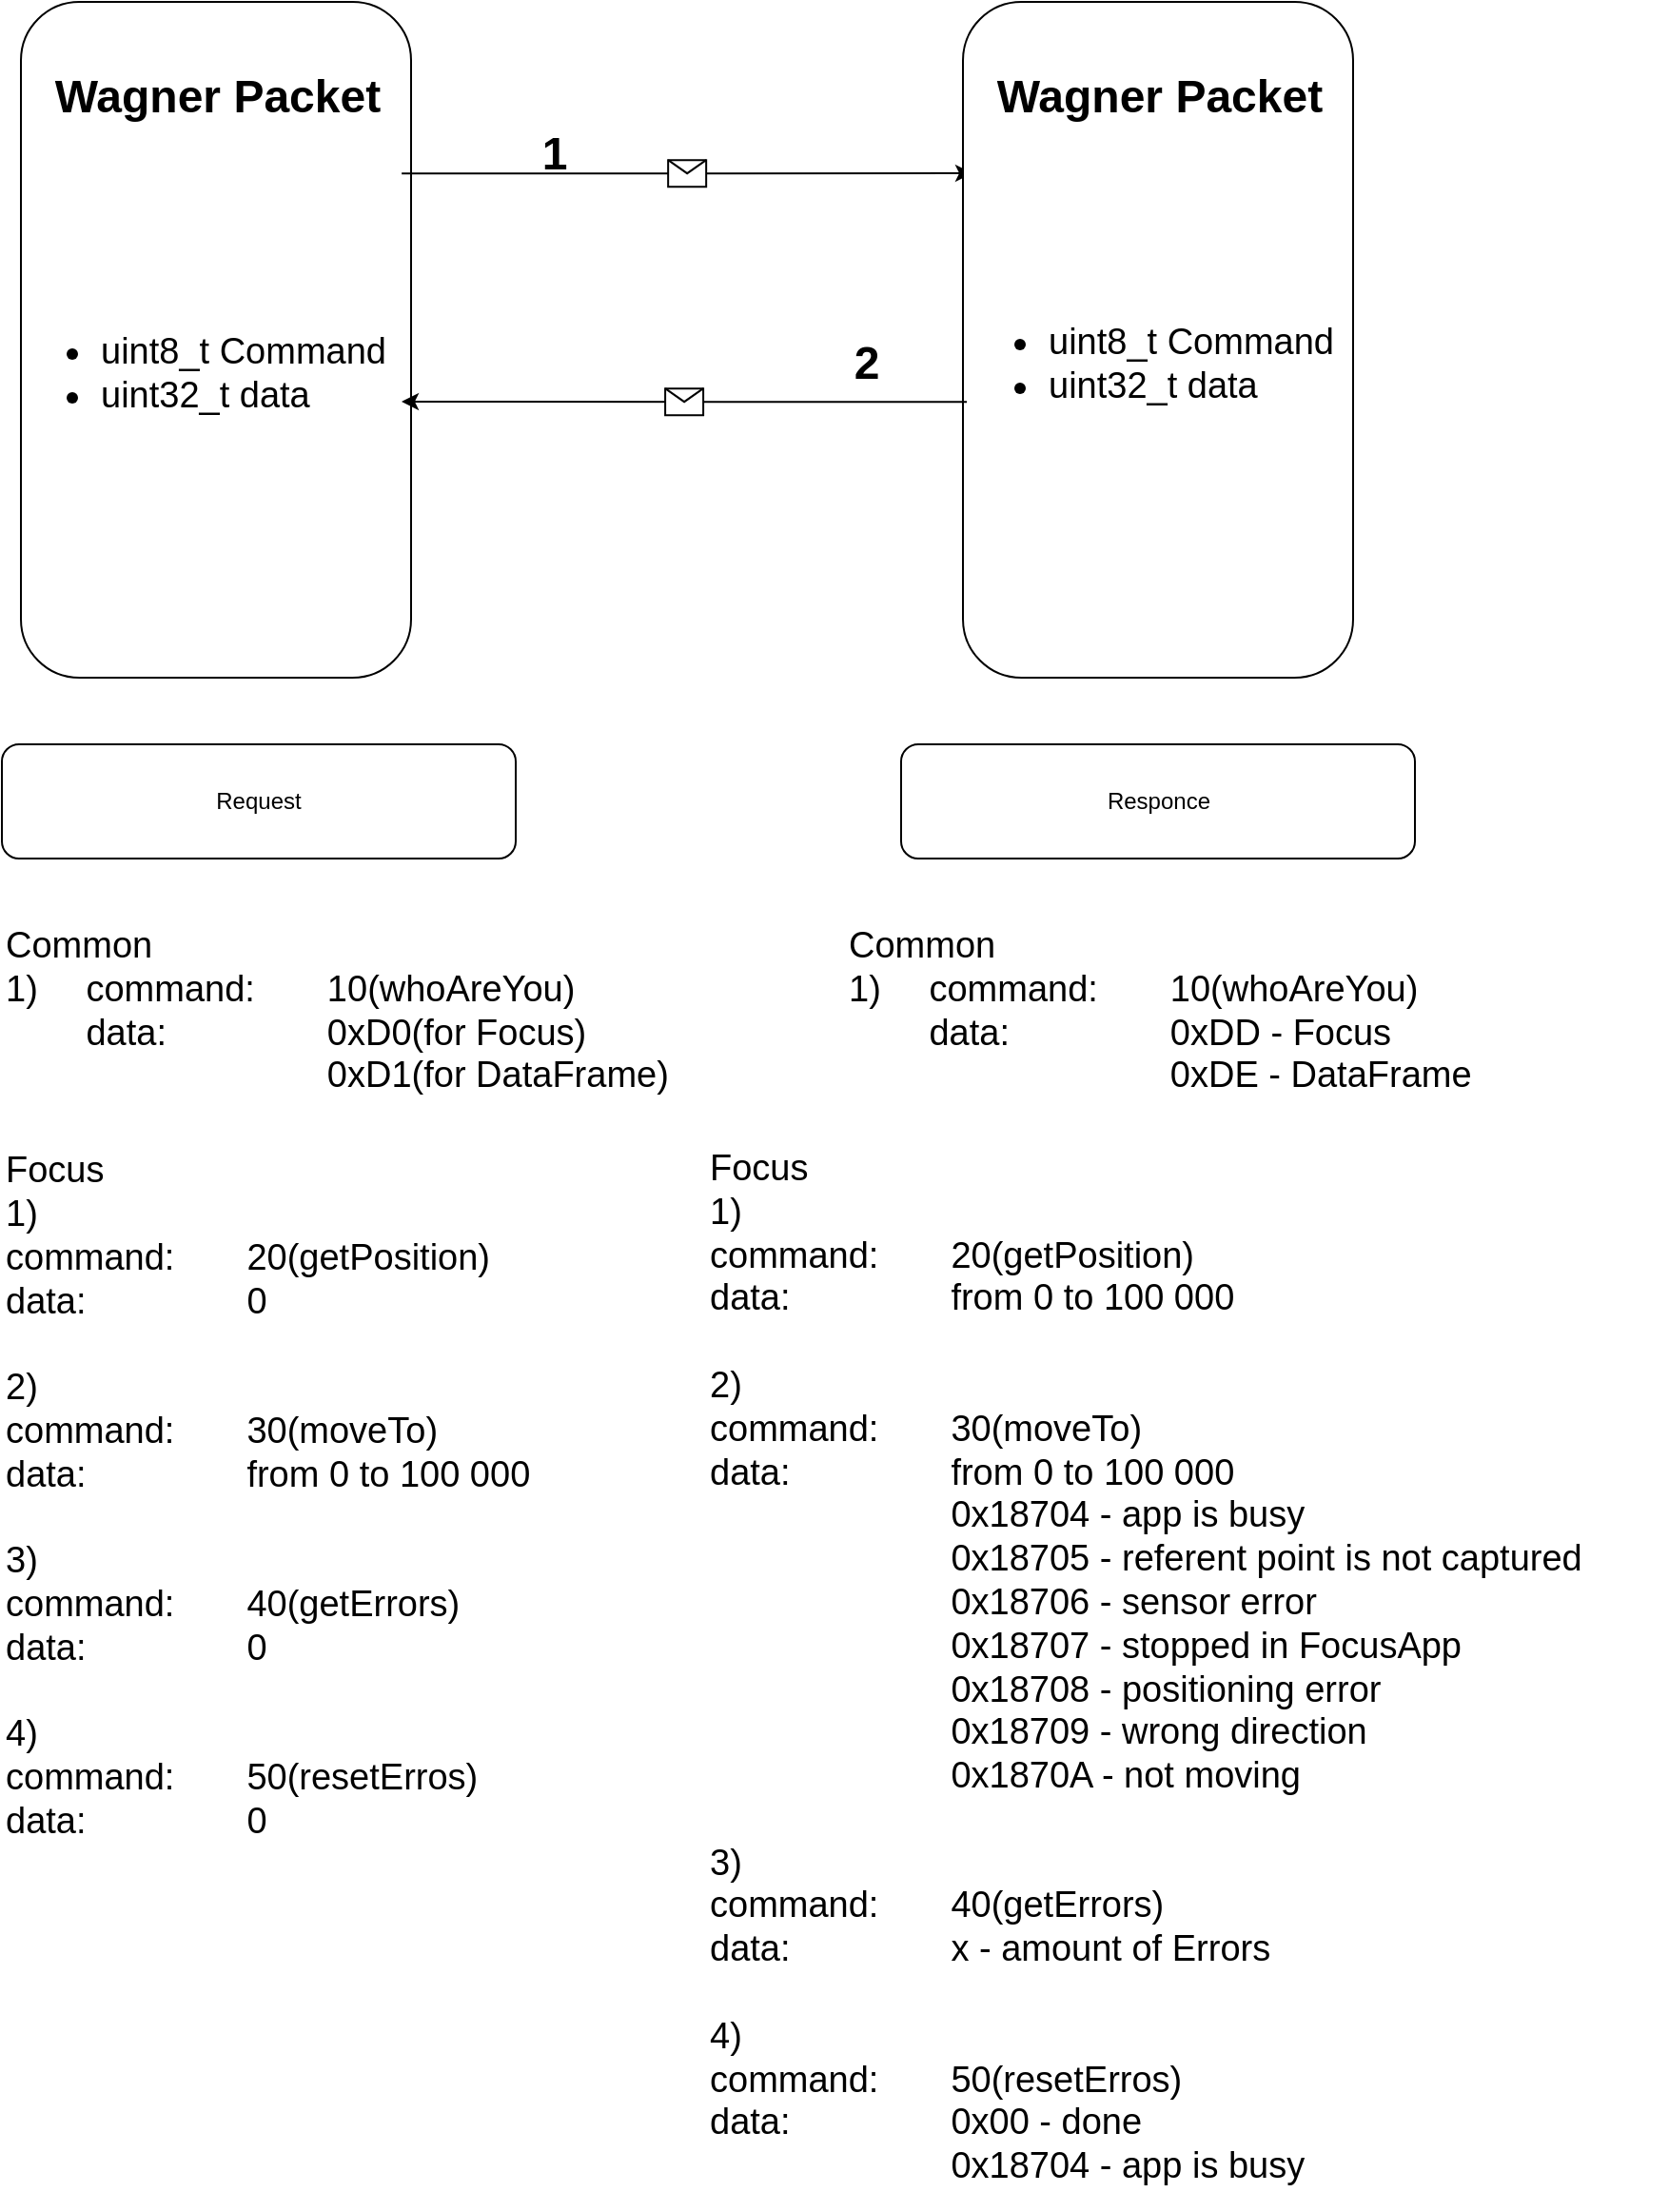 <mxfile version="20.0.4" type="device"><diagram id="oiTlF44VMMRqDAOofuqA" name="Page-1"><mxGraphModel dx="1247" dy="706" grid="1" gridSize="10" guides="1" tooltips="1" connect="1" arrows="1" fold="1" page="1" pageScale="1" pageWidth="827" pageHeight="1169" math="0" shadow="0"><root><mxCell id="0"/><mxCell id="1" parent="0"/><mxCell id="ZElLYo4zLrctBlLrPgaS-2" value="" style="rounded=1;whiteSpace=wrap;html=1;fontFamily=Helvetica;rotation=90;" parent="1" vertex="1"><mxGeometry x="-55" y="105" width="355" height="205" as="geometry"/></mxCell><mxCell id="ZElLYo4zLrctBlLrPgaS-3" value="" style="endArrow=classic;html=1;rounded=0;fontFamily=Helvetica;exitX=0.254;exitY=0.024;exitDx=0;exitDy=0;exitPerimeter=0;" parent="1" source="ZElLYo4zLrctBlLrPgaS-2" edge="1"><mxGeometry relative="1" as="geometry"><mxPoint x="230" y="120" as="sourcePoint"/><mxPoint x="520" y="120" as="targetPoint"/></mxGeometry></mxCell><mxCell id="ZElLYo4zLrctBlLrPgaS-4" value="" style="shape=message;html=1;outlineConnect=0;fontFamily=Helvetica;" parent="ZElLYo4zLrctBlLrPgaS-3" vertex="1"><mxGeometry width="20" height="14" relative="1" as="geometry"><mxPoint x="-10" y="-7" as="offset"/></mxGeometry></mxCell><mxCell id="ZElLYo4zLrctBlLrPgaS-6" value="&lt;ul style=&quot;font-size: 19px;&quot;&gt;&lt;li style=&quot;font-size: 19px;&quot;&gt;&lt;span style=&quot;background-color: initial;&quot;&gt;uint8_t Command&lt;/span&gt;&lt;br&gt;&lt;/li&gt;&lt;li style=&quot;font-size: 19px;&quot;&gt;uint32_t data&lt;/li&gt;&lt;/ul&gt;" style="text;strokeColor=none;fillColor=none;html=1;whiteSpace=wrap;verticalAlign=middle;overflow=hidden;fontFamily=Helvetica;fontSize=19;" parent="1" vertex="1"><mxGeometry x="20" y="150" width="200" height="150" as="geometry"/></mxCell><mxCell id="ZElLYo4zLrctBlLrPgaS-7" value="Wagner Packet" style="text;strokeColor=none;fillColor=none;html=1;fontSize=24;fontStyle=1;verticalAlign=middle;align=center;fontFamily=Helvetica;" parent="1" vertex="1"><mxGeometry x="72.5" y="55" width="100" height="50" as="geometry"/></mxCell><mxCell id="ZElLYo4zLrctBlLrPgaS-8" value="" style="rounded=1;whiteSpace=wrap;html=1;fontFamily=Helvetica;rotation=90;" parent="1" vertex="1"><mxGeometry x="440" y="105" width="355" height="205" as="geometry"/></mxCell><mxCell id="ZElLYo4zLrctBlLrPgaS-9" value="Wagner Packet" style="text;strokeColor=none;fillColor=none;html=1;fontSize=24;fontStyle=1;verticalAlign=middle;align=center;fontFamily=Helvetica;" parent="1" vertex="1"><mxGeometry x="567.5" y="55" width="100" height="50" as="geometry"/></mxCell><mxCell id="ZElLYo4zLrctBlLrPgaS-11" value="1" style="text;strokeColor=none;fillColor=none;html=1;fontSize=24;fontStyle=1;verticalAlign=middle;align=center;fontFamily=Helvetica;" parent="1" vertex="1"><mxGeometry x="250" y="90" width="100" height="40" as="geometry"/></mxCell><mxCell id="ZElLYo4zLrctBlLrPgaS-13" value="" style="endArrow=classic;html=1;rounded=0;fontFamily=Helvetica;exitX=0.592;exitY=0.99;exitDx=0;exitDy=0;exitPerimeter=0;" parent="1" source="ZElLYo4zLrctBlLrPgaS-8" edge="1"><mxGeometry relative="1" as="geometry"><mxPoint x="459" y="240" as="sourcePoint"/><mxPoint x="220" y="240" as="targetPoint"/></mxGeometry></mxCell><mxCell id="ZElLYo4zLrctBlLrPgaS-14" value="" style="shape=message;html=1;outlineConnect=0;fontFamily=Helvetica;" parent="ZElLYo4zLrctBlLrPgaS-13" vertex="1"><mxGeometry width="20" height="14" relative="1" as="geometry"><mxPoint x="-10" y="-7" as="offset"/></mxGeometry></mxCell><mxCell id="ZElLYo4zLrctBlLrPgaS-15" value="2" style="text;strokeColor=none;fillColor=none;html=1;fontSize=24;fontStyle=1;verticalAlign=middle;align=center;fontFamily=Helvetica;" parent="1" vertex="1"><mxGeometry x="414" y="200" width="100" height="40" as="geometry"/></mxCell><mxCell id="ZElLYo4zLrctBlLrPgaS-16" value="&lt;div&gt;Focus&lt;/div&gt;&lt;div&gt;1) &lt;span style=&quot;white-space: pre;&quot;&gt;&#9;&lt;/span&gt;&lt;/div&gt;&lt;div&gt;&lt;span style=&quot;background-color: initial;&quot;&gt;command:&lt;span style=&quot;white-space: pre;&quot;&gt;&#9;&lt;/span&gt;20(getPosition)&lt;/span&gt;&lt;/div&gt;&lt;div&gt;data:&lt;span style=&quot;white-space: pre;&quot;&gt;&#9;&lt;/span&gt;&lt;span style=&quot;white-space: pre;&quot;&gt;&#9;&lt;/span&gt;0&lt;br&gt;&lt;/div&gt;&lt;div&gt;&lt;br&gt;&lt;/div&gt;&lt;div&gt;2)&lt;span style=&quot;white-space: pre;&quot;&gt;&#9;&lt;/span&gt;&lt;/div&gt;&lt;div&gt;&lt;span style=&quot;background-color: initial;&quot;&gt;command:&lt;span style=&quot;white-space: pre;&quot;&gt;&#9;&lt;/span&gt;30(moveTo)&lt;/span&gt;&lt;/div&gt;&lt;div&gt;data:&lt;span style=&quot;white-space: pre;&quot;&gt;&#9;&lt;/span&gt;&lt;span style=&quot;white-space: pre;&quot;&gt;&#9;&lt;/span&gt;from 0 to 100 000&lt;/div&gt;&lt;div&gt;&lt;br&gt;&lt;/div&gt;&lt;div&gt;3)&lt;span style=&quot;white-space: pre;&quot;&gt;&#9;&lt;/span&gt;&lt;/div&gt;&lt;div&gt;&lt;span style=&quot;background-color: initial;&quot;&gt;command:&lt;span style=&quot;white-space: pre;&quot;&gt;&#9;&lt;/span&gt;40(getErrors)&lt;/span&gt;&lt;/div&gt;&lt;div&gt;data:&lt;span style=&quot;white-space: pre;&quot;&gt;&#9;&lt;/span&gt;&lt;span style=&quot;white-space: pre;&quot;&gt;&#9;&lt;/span&gt;0&lt;br&gt;&lt;/div&gt;&lt;div&gt;&lt;br&gt;&lt;/div&gt;&lt;div&gt;4)&lt;span style=&quot;white-space: pre;&quot;&gt;&#9;&lt;/span&gt;&lt;/div&gt;&lt;div&gt;&lt;span style=&quot;background-color: initial;&quot;&gt;command:&lt;span style=&quot;white-space: pre;&quot;&gt;&#9;&lt;/span&gt;50(resetErros)&lt;/span&gt;&lt;/div&gt;&lt;div&gt;data:&lt;span style=&quot;white-space: pre;&quot;&gt;&#9;&lt;/span&gt;&lt;span style=&quot;white-space: pre;&quot;&gt;&#9;&lt;/span&gt;0&lt;/div&gt;" style="text;strokeColor=none;fillColor=none;html=1;whiteSpace=wrap;verticalAlign=middle;overflow=hidden;fontFamily=Helvetica;fontSize=19;" parent="1" vertex="1"><mxGeometry x="10" y="630" width="330" height="370" as="geometry"/></mxCell><mxCell id="KoIHrCatq8Dutg20U6S6-1" value="&lt;ul style=&quot;font-size: 19px;&quot;&gt;&lt;li style=&quot;font-size: 19px;&quot;&gt;&lt;span style=&quot;background-color: initial;&quot;&gt;uint8_t Command&lt;/span&gt;&lt;br&gt;&lt;/li&gt;&lt;li style=&quot;font-size: 19px;&quot;&gt;uint32_t data&lt;/li&gt;&lt;/ul&gt;" style="text;strokeColor=none;fillColor=none;html=1;whiteSpace=wrap;verticalAlign=middle;overflow=hidden;fontFamily=Helvetica;fontSize=19;" parent="1" vertex="1"><mxGeometry x="517.5" y="145" width="200" height="150" as="geometry"/></mxCell><mxCell id="KoIHrCatq8Dutg20U6S6-7" value="&lt;div&gt;Common&lt;/div&gt;&lt;div&gt;1)&lt;span style=&quot;white-space: pre;&quot;&gt;&#9;&lt;/span&gt;&lt;span style=&quot;background-color: initial;&quot;&gt;command:&lt;span style=&quot;white-space: pre;&quot;&gt;&#9;&lt;/span&gt;10&lt;/span&gt;&lt;span style=&quot;background-color: initial;&quot;&gt;(whoAreYou)&lt;/span&gt;&lt;/div&gt;&lt;div&gt;&lt;span style=&quot;white-space: pre;&quot;&gt;&#9;&lt;/span&gt;data:&lt;span style=&quot;white-space: pre;&quot;&gt;&#9;&lt;/span&gt;&lt;span style=&quot;white-space: pre;&quot;&gt;&#9;&lt;/span&gt;0xD0(for Focus)&lt;/div&gt;&lt;div&gt;&lt;span style=&quot;background-color: initial;&quot;&gt;&lt;span style=&quot;white-space: pre;&quot;&gt;&#9;&lt;/span&gt;&lt;span style=&quot;white-space: pre;&quot;&gt;&#9;&lt;/span&gt;&lt;span style=&quot;white-space: pre;&quot;&gt;&#9;&lt;/span&gt;&lt;span style=&quot;white-space: pre;&quot;&gt;&#9;&lt;/span&gt;0xD1(for DataFrame)&lt;/span&gt;&lt;/div&gt;" style="text;strokeColor=none;fillColor=none;html=1;whiteSpace=wrap;verticalAlign=middle;overflow=hidden;fontFamily=Helvetica;fontSize=19;" parent="1" vertex="1"><mxGeometry x="10" y="500" width="370" height="120" as="geometry"/></mxCell><mxCell id="KoIHrCatq8Dutg20U6S6-9" value="Request" style="rounded=1;whiteSpace=wrap;html=1;" parent="1" vertex="1"><mxGeometry x="10" y="420" width="270" height="60" as="geometry"/></mxCell><mxCell id="KoIHrCatq8Dutg20U6S6-10" value="Responce" style="rounded=1;whiteSpace=wrap;html=1;" parent="1" vertex="1"><mxGeometry x="482.5" y="420" width="270" height="60" as="geometry"/></mxCell><mxCell id="KoIHrCatq8Dutg20U6S6-12" value="&lt;div&gt;Focus&lt;/div&gt;&lt;div&gt;1)&amp;nbsp;&lt;span style=&quot;&quot;&gt;&#9;&lt;/span&gt;&lt;/div&gt;&lt;div&gt;&lt;span style=&quot;background-color: initial;&quot;&gt;command: &lt;span style=&quot;white-space: pre;&quot;&gt;&#9;&lt;/span&gt;20(getPosition)&lt;/span&gt;&lt;/div&gt;&lt;div&gt;&lt;span style=&quot;&quot;&gt;&#9;&lt;/span&gt;&lt;span style=&quot;&quot;&gt;&#9;&lt;/span&gt;data:&amp;nbsp;&lt;span style=&quot;white-space: pre;&quot;&gt;&#9;&lt;span style=&quot;white-space: pre;&quot;&gt;&#9;&lt;/span&gt;&lt;/span&gt;&lt;span style=&quot;&quot;&gt;&lt;/span&gt;from 0 to 100 000&lt;br&gt;&lt;/div&gt;&lt;div&gt;&lt;br&gt;&lt;/div&gt;&lt;div&gt;2)&lt;span style=&quot;&quot;&gt;&#9;&lt;/span&gt;&lt;/div&gt;&lt;div&gt;&lt;span style=&quot;background-color: initial;&quot;&gt;command:&lt;span style=&quot;white-space: pre;&quot;&gt;&#9;&lt;/span&gt;30(moveTo)&lt;/span&gt;&lt;/div&gt;&lt;div&gt;&lt;span style=&quot;&quot;&gt;&#9;&lt;/span&gt;&lt;span style=&quot;&quot;&gt;&#9;&lt;/span&gt;data:&lt;span style=&quot;white-space: pre;&quot;&gt;&#9;&lt;span style=&quot;white-space: pre;&quot;&gt;&#9;&lt;/span&gt;&lt;/span&gt;&lt;span style=&quot;background-color: initial;&quot;&gt;from 0 to 100 000&lt;/span&gt;&lt;/div&gt;&lt;div&gt;&lt;span style=&quot;&quot;&gt;&#9;&lt;/span&gt;&lt;span style=&quot;&quot;&gt;&#9;&lt;/span&gt;&lt;span style=&quot;&quot;&gt;&#9;&lt;/span&gt;&lt;span style=&quot;white-space: pre;&quot;&gt;&#9;&lt;span style=&quot;white-space: pre;&quot;&gt;&#9;&lt;span style=&quot;white-space: pre;&quot;&gt;&#9;&lt;/span&gt;&lt;/span&gt;&lt;/span&gt;0x18704 - app is busy&lt;/div&gt;&lt;div&gt;&lt;span style=&quot;&quot;&gt;&#9;&lt;/span&gt;&lt;span style=&quot;&quot;&gt;&#9;&lt;/span&gt;&lt;span style=&quot;&quot;&gt;&#9;&lt;/span&gt;&lt;span style=&quot;white-space: pre;&quot;&gt;&#9;&lt;/span&gt;&lt;span style=&quot;white-space: pre;&quot;&gt;&#9;&lt;span style=&quot;white-space: pre;&quot;&gt;&#9;&lt;/span&gt;&lt;/span&gt;0x18705 - referent point is &lt;span style=&quot;&quot;&gt;&#9;&lt;/span&gt;&lt;span style=&quot;&quot;&gt;&#9;&lt;/span&gt;&lt;span style=&quot;&quot;&gt;&#9;&lt;/span&gt;not captured&lt;br&gt;&lt;/div&gt;&lt;div&gt;&lt;span style=&quot;&quot;&gt;&#9;&lt;/span&gt;&lt;span style=&quot;&quot;&gt;&#9;&lt;/span&gt;&lt;span style=&quot;&quot;&gt;&#9;&lt;/span&gt;&lt;span style=&quot;white-space: pre;&quot;&gt;&#9;&lt;/span&gt;&lt;span style=&quot;white-space: pre;&quot;&gt;&#9;&lt;span style=&quot;white-space: pre;&quot;&gt;&#9;&lt;/span&gt;&lt;/span&gt;0x18706 - sensor error&lt;br&gt;&lt;/div&gt;&lt;div&gt;&lt;span style=&quot;&quot;&gt;&#9;&lt;/span&gt;&lt;span style=&quot;&quot;&gt;&#9;&lt;/span&gt;&lt;span style=&quot;&quot;&gt;&#9;&lt;/span&gt;&lt;span style=&quot;white-space: pre;&quot;&gt;&#9;&lt;/span&gt;&lt;span style=&quot;white-space: pre;&quot;&gt;&#9;&lt;span style=&quot;white-space: pre;&quot;&gt;&#9;&lt;/span&gt;&lt;/span&gt;0x18707 - stopped in &lt;span style=&quot;&quot;&gt;&#9;&lt;/span&gt;&lt;span style=&quot;&quot;&gt;&#9;&lt;/span&gt;&lt;span style=&quot;&quot;&gt;&#9;&lt;/span&gt;FocusApp&lt;br&gt;&lt;/div&gt;&lt;div&gt;&lt;span style=&quot;&quot;&gt;&#9;&lt;/span&gt;&lt;span style=&quot;&quot;&gt;&#9;&lt;/span&gt;&lt;span style=&quot;&quot;&gt;&#9;&lt;/span&gt;&lt;span style=&quot;white-space: pre;&quot;&gt;&#9;&lt;/span&gt;&lt;span style=&quot;white-space: pre;&quot;&gt;&#9;&lt;span style=&quot;white-space: pre;&quot;&gt;&#9;&lt;/span&gt;&lt;/span&gt;0x18708 - positioning error&lt;br&gt;&lt;/div&gt;&lt;div&gt;&lt;span style=&quot;&quot;&gt;&#9;&lt;/span&gt;&lt;span style=&quot;&quot;&gt;&#9;&lt;/span&gt;&lt;span style=&quot;&quot;&gt;&#9;&lt;/span&gt;&lt;span style=&quot;white-space: pre;&quot;&gt;&#9;&lt;/span&gt;&lt;span style=&quot;white-space: pre;&quot;&gt;&#9;&lt;span style=&quot;white-space: pre;&quot;&gt;&#9;&lt;/span&gt;&lt;/span&gt;0x18709 - wrong direction&lt;br&gt;&lt;/div&gt;&lt;div&gt;&lt;span style=&quot;&quot;&gt;&#9;&lt;/span&gt;&lt;span style=&quot;&quot;&gt;&#9;&lt;/span&gt;&lt;span style=&quot;&quot;&gt;&#9;&lt;/span&gt;&lt;span style=&quot;white-space: pre;&quot;&gt;&#9;&lt;/span&gt;&lt;span style=&quot;white-space: pre;&quot;&gt;&#9;&lt;span style=&quot;white-space: pre;&quot;&gt;&#9;&lt;/span&gt;&lt;/span&gt;0x1870A - not moving&lt;/div&gt;&lt;div&gt;&lt;br&gt;&lt;/div&gt;&lt;div&gt;3)&lt;span style=&quot;&quot;&gt;&#9;&lt;/span&gt;&lt;/div&gt;&lt;div&gt;&lt;span style=&quot;background-color: initial;&quot;&gt;command:&lt;span style=&quot;white-space: pre;&quot;&gt;&#9;&lt;/span&gt;40(getErrors)&lt;/span&gt;&lt;/div&gt;&lt;div&gt;&lt;span style=&quot;&quot;&gt;&#9;&lt;/span&gt;&lt;span style=&quot;&quot;&gt;&#9;&lt;/span&gt;data:&lt;span style=&quot;white-space: pre;&quot;&gt;&#9;&lt;/span&gt;&lt;span style=&quot;white-space: pre;&quot;&gt;&#9;&lt;/span&gt;x - amount of Errors&lt;/div&gt;&lt;div&gt;&lt;br&gt;&lt;/div&gt;&lt;div&gt;4)&lt;span style=&quot;&quot;&gt;&#9;&lt;/span&gt;&lt;/div&gt;&lt;div&gt;&lt;span style=&quot;background-color: initial;&quot;&gt;command:&lt;span style=&quot;white-space: pre;&quot;&gt;&#9;&lt;/span&gt;50(resetErros)&lt;/span&gt;&lt;/div&gt;&lt;div&gt;&lt;span style=&quot;&quot;&gt;&#9;&lt;/span&gt;&lt;span style=&quot;&quot;&gt;&#9;&lt;/span&gt;data:&lt;span style=&quot;white-space: pre;&quot;&gt;&#9;&lt;/span&gt;&lt;span style=&quot;white-space: pre;&quot;&gt;&#9;&lt;/span&gt;0x00 - done&lt;/div&gt;&lt;div&gt;&lt;span style=&quot;white-space: pre;&quot;&gt;&#9;&lt;/span&gt;&lt;span style=&quot;white-space: pre;&quot;&gt;&#9;&lt;/span&gt;&lt;span style=&quot;white-space: pre;&quot;&gt;&#9;&lt;/span&gt;0x18704 - app is busy&lt;/div&gt;" style="text;strokeColor=none;fillColor=none;html=1;whiteSpace=wrap;verticalAlign=middle;overflow=hidden;fontFamily=Helvetica;fontSize=19;" parent="1" vertex="1"><mxGeometry x="380" y="620" width="505" height="570" as="geometry"/></mxCell><mxCell id="KoIHrCatq8Dutg20U6S6-13" value="&lt;div&gt;Common&lt;/div&gt;&lt;div&gt;1) &lt;span style=&quot;white-space: pre;&quot;&gt;&#9;&lt;/span&gt;&lt;span style=&quot;background-color: initial;&quot;&gt;command:&lt;span style=&quot;white-space: pre;&quot;&gt;&#9;&lt;/span&gt;10(whoAreYou)&lt;/span&gt;&lt;/div&gt;&lt;div&gt;&lt;span style=&quot;white-space: pre;&quot;&gt;&#9;&lt;/span&gt;data:&lt;span style=&quot;white-space: pre;&quot;&gt;&#9;&lt;/span&gt;&lt;span style=&quot;white-space: pre;&quot;&gt;&#9;&lt;/span&gt;0xDD&amp;nbsp;- Focus&lt;/div&gt;&lt;div&gt;&lt;span style=&quot;background-color: initial; white-space: pre;&quot;&gt;&lt;span style=&quot;white-space: pre;&quot;&gt;&#9;&lt;/span&gt;&lt;span style=&quot;white-space: pre;&quot;&gt;&#9;&lt;/span&gt;&lt;span style=&quot;white-space: pre;&quot;&gt;&#9;&lt;span style=&quot;white-space: pre;&quot;&gt;&#9;&lt;/span&gt;&lt;/span&gt;0xDE - DataFrame&#9;&lt;/span&gt;&lt;/div&gt;" style="text;strokeColor=none;fillColor=none;html=1;whiteSpace=wrap;verticalAlign=middle;overflow=hidden;fontFamily=Helvetica;fontSize=19;" parent="1" vertex="1"><mxGeometry x="452.5" y="500" width="330" height="120" as="geometry"/></mxCell></root></mxGraphModel></diagram></mxfile>